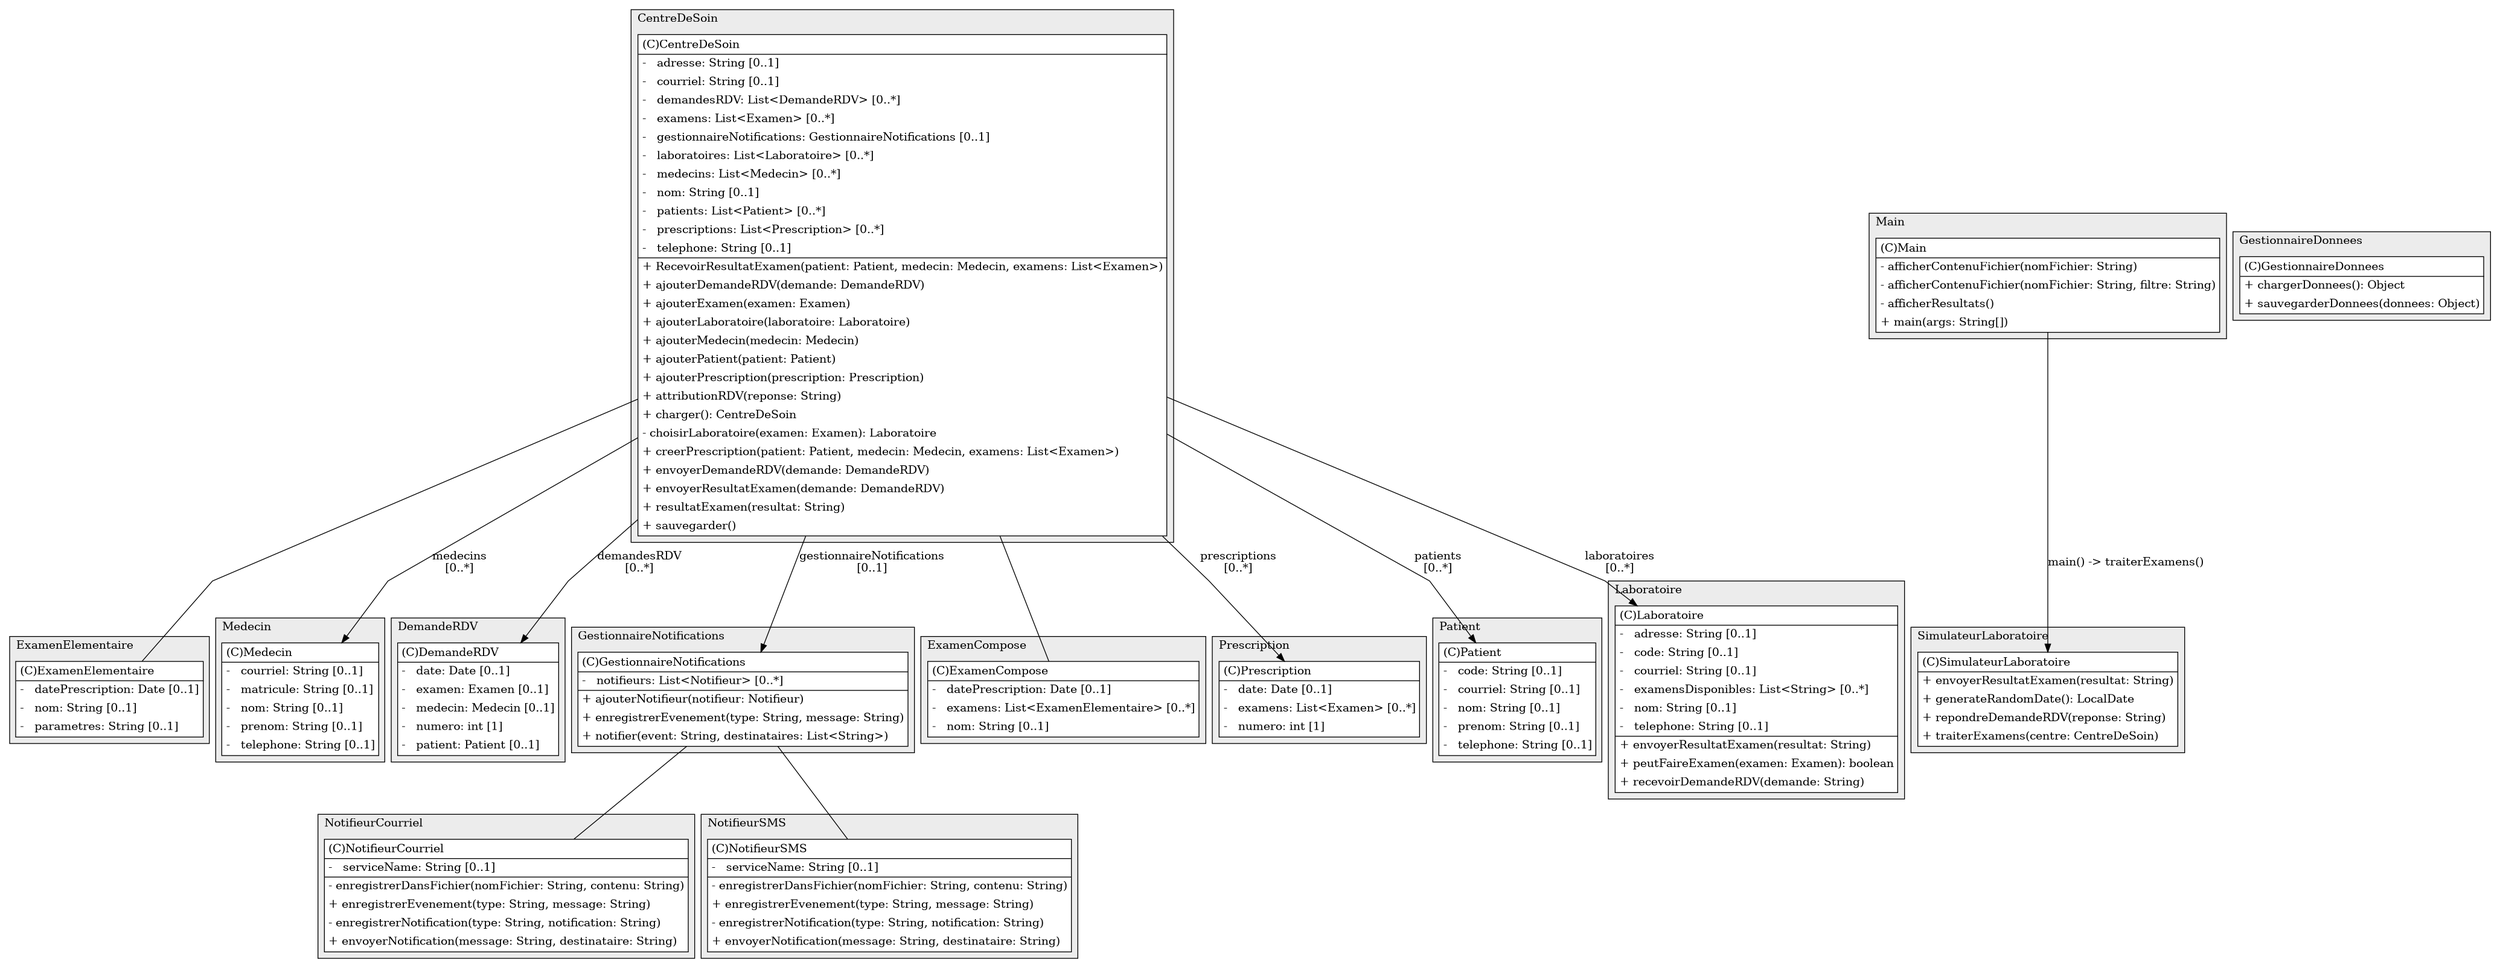 @startuml

/' diagram meta data start
config=StructureConfiguration;
{
  "projectClassification": {
    "searchMode": "OpenProject", // OpenProject, AllProjects
    "includedProjects": "",
    "pathEndKeywords": "*.impl",
    "isClientPath": "",
    "isClientName": "",
    "isTestPath": "",
    "isTestName": "",
    "isMappingPath": "",
    "isMappingName": "",
    "isDataAccessPath": "",
    "isDataAccessName": "",
    "isDataStructurePath": "",
    "isDataStructureName": "",
    "isInterfaceStructuresPath": "",
    "isInterfaceStructuresName": "",
    "isEntryPointPath": "",
    "isEntryPointName": "",
    "treatFinalFieldsAsMandatory": false
  },
  "graphRestriction": {
    "classPackageExcludeFilter": "",
    "classPackageIncludeFilter": "",
    "classNameExcludeFilter": "",
    "classNameIncludeFilter": "",
    "methodNameExcludeFilter": "",
    "methodNameIncludeFilter": "",
    "removeByInheritance": "", // inheritance/annotation based filtering is done in a second step
    "removeByAnnotation": "",
    "removeByClassPackage": "", // cleanup the graph after inheritance/annotation based filtering is done
    "removeByClassName": "",
    "cutMappings": false,
    "cutEnum": true,
    "cutTests": true,
    "cutClient": true,
    "cutDataAccess": true,
    "cutInterfaceStructures": true,
    "cutDataStructures": true,
    "cutGetterAndSetter": true,
    "cutConstructors": true
  },
  "graphTraversal": {
    "forwardDepth": 3,
    "backwardDepth": 3,
    "classPackageExcludeFilter": "",
    "classPackageIncludeFilter": "",
    "classNameExcludeFilter": "",
    "classNameIncludeFilter": "",
    "methodNameExcludeFilter": "",
    "methodNameIncludeFilter": "",
    "hideMappings": false,
    "hideDataStructures": false,
    "hidePrivateMethods": true,
    "hideInterfaceCalls": true, // indirection: implementation -> interface (is hidden) -> implementation
    "onlyShowApplicationEntryPoints": false, // root node is included
    "useMethodCallsForStructureDiagram": "ForwardOnly" // ForwardOnly, BothDirections, No
  },
  "details": {
    "aggregation": "GroupByClass", // ByClass, GroupByClass, None
    "showClassGenericTypes": true,
    "showMethods": true,
    "showMethodParameterNames": true,
    "showMethodParameterTypes": true,
    "showMethodReturnType": true,
    "showPackageLevels": 2,
    "showDetailedClassStructure": true
  },
  "rootClass": "Main",
  "extensionCallbackMethod": "" // qualified.class.name#methodName - signature: public static String method(String)
}
diagram meta data end '/



digraph g {
    rankdir="TB"
    splines=polyline
    

'nodes 
subgraph cluster_1168118672 { 
   	label=NotifieurCourriel
	labeljust=l
	fillcolor="#ececec"
	style=filled
   
   NotifieurCourriel1168118672[
	label=<<TABLE BORDER="1" CELLBORDER="0" CELLPADDING="4" CELLSPACING="0">
<TR><TD ALIGN="LEFT" >(C)NotifieurCourriel</TD></TR>
<HR/>
<TR><TD ALIGN="LEFT" >-   serviceName: String [0..1]</TD></TR>
<HR/>
<TR><TD ALIGN="LEFT" >- enregistrerDansFichier(nomFichier: String, contenu: String)</TD></TR>
<TR><TD ALIGN="LEFT" >+ enregistrerEvenement(type: String, message: String)</TD></TR>
<TR><TD ALIGN="LEFT" >- enregistrerNotification(type: String, notification: String)</TD></TR>
<TR><TD ALIGN="LEFT" >+ envoyerNotification(message: String, destinataire: String)</TD></TR>
</TABLE>>
	style=filled
	margin=0
	shape=plaintext
	fillcolor="#FFFFFF"
];
} 

subgraph cluster_1520686321 { 
   	label=ExamenElementaire
	labeljust=l
	fillcolor="#ececec"
	style=filled
   
   ExamenElementaire1520686321[
	label=<<TABLE BORDER="1" CELLBORDER="0" CELLPADDING="4" CELLSPACING="0">
<TR><TD ALIGN="LEFT" >(C)ExamenElementaire</TD></TR>
<HR/>
<TR><TD ALIGN="LEFT" >-   datePrescription: Date [0..1]</TD></TR>
<TR><TD ALIGN="LEFT" >-   nom: String [0..1]</TD></TR>
<TR><TD ALIGN="LEFT" >-   parametres: String [0..1]</TD></TR>
</TABLE>>
	style=filled
	margin=0
	shape=plaintext
	fillcolor="#FFFFFF"
];
} 

subgraph cluster_1689656849 { 
   	label=Medecin
	labeljust=l
	fillcolor="#ececec"
	style=filled
   
   Medecin1689656849[
	label=<<TABLE BORDER="1" CELLBORDER="0" CELLPADDING="4" CELLSPACING="0">
<TR><TD ALIGN="LEFT" >(C)Medecin</TD></TR>
<HR/>
<TR><TD ALIGN="LEFT" >-   courriel: String [0..1]</TD></TR>
<TR><TD ALIGN="LEFT" >-   matricule: String [0..1]</TD></TR>
<TR><TD ALIGN="LEFT" >-   nom: String [0..1]</TD></TR>
<TR><TD ALIGN="LEFT" >-   prenom: String [0..1]</TD></TR>
<TR><TD ALIGN="LEFT" >-   telephone: String [0..1]</TD></TR>
</TABLE>>
	style=filled
	margin=0
	shape=plaintext
	fillcolor="#FFFFFF"
];
} 

subgraph cluster_1778634442 { 
   	label=DemandeRDV
	labeljust=l
	fillcolor="#ececec"
	style=filled
   
   DemandeRDV1778634442[
	label=<<TABLE BORDER="1" CELLBORDER="0" CELLPADDING="4" CELLSPACING="0">
<TR><TD ALIGN="LEFT" >(C)DemandeRDV</TD></TR>
<HR/>
<TR><TD ALIGN="LEFT" >-   date: Date [0..1]</TD></TR>
<TR><TD ALIGN="LEFT" >-   examen: Examen [0..1]</TD></TR>
<TR><TD ALIGN="LEFT" >-   medecin: Medecin [0..1]</TD></TR>
<TR><TD ALIGN="LEFT" >-   numero: int [1]</TD></TR>
<TR><TD ALIGN="LEFT" >-   patient: Patient [0..1]</TD></TR>
</TABLE>>
	style=filled
	margin=0
	shape=plaintext
	fillcolor="#FFFFFF"
];
} 

subgraph cluster_2094708099 { 
   	label=CentreDeSoin
	labeljust=l
	fillcolor="#ececec"
	style=filled
   
   CentreDeSoin2094708099[
	label=<<TABLE BORDER="1" CELLBORDER="0" CELLPADDING="4" CELLSPACING="0">
<TR><TD ALIGN="LEFT" >(C)CentreDeSoin</TD></TR>
<HR/>
<TR><TD ALIGN="LEFT" >-   adresse: String [0..1]</TD></TR>
<TR><TD ALIGN="LEFT" >-   courriel: String [0..1]</TD></TR>
<TR><TD ALIGN="LEFT" >-   demandesRDV: List&lt;DemandeRDV&gt; [0..*]</TD></TR>
<TR><TD ALIGN="LEFT" >-   examens: List&lt;Examen&gt; [0..*]</TD></TR>
<TR><TD ALIGN="LEFT" >-   gestionnaireNotifications: GestionnaireNotifications [0..1]</TD></TR>
<TR><TD ALIGN="LEFT" >-   laboratoires: List&lt;Laboratoire&gt; [0..*]</TD></TR>
<TR><TD ALIGN="LEFT" >-   medecins: List&lt;Medecin&gt; [0..*]</TD></TR>
<TR><TD ALIGN="LEFT" >-   nom: String [0..1]</TD></TR>
<TR><TD ALIGN="LEFT" >-   patients: List&lt;Patient&gt; [0..*]</TD></TR>
<TR><TD ALIGN="LEFT" >-   prescriptions: List&lt;Prescription&gt; [0..*]</TD></TR>
<TR><TD ALIGN="LEFT" >-   telephone: String [0..1]</TD></TR>
<HR/>
<TR><TD ALIGN="LEFT" >+ RecevoirResultatExamen(patient: Patient, medecin: Medecin, examens: List&lt;Examen&gt;)</TD></TR>
<TR><TD ALIGN="LEFT" >+ ajouterDemandeRDV(demande: DemandeRDV)</TD></TR>
<TR><TD ALIGN="LEFT" >+ ajouterExamen(examen: Examen)</TD></TR>
<TR><TD ALIGN="LEFT" >+ ajouterLaboratoire(laboratoire: Laboratoire)</TD></TR>
<TR><TD ALIGN="LEFT" >+ ajouterMedecin(medecin: Medecin)</TD></TR>
<TR><TD ALIGN="LEFT" >+ ajouterPatient(patient: Patient)</TD></TR>
<TR><TD ALIGN="LEFT" >+ ajouterPrescription(prescription: Prescription)</TD></TR>
<TR><TD ALIGN="LEFT" >+ attributionRDV(reponse: String)</TD></TR>
<TR><TD ALIGN="LEFT" >+ charger(): CentreDeSoin</TD></TR>
<TR><TD ALIGN="LEFT" >- choisirLaboratoire(examen: Examen): Laboratoire</TD></TR>
<TR><TD ALIGN="LEFT" >+ creerPrescription(patient: Patient, medecin: Medecin, examens: List&lt;Examen&gt;)</TD></TR>
<TR><TD ALIGN="LEFT" >+ envoyerDemandeRDV(demande: DemandeRDV)</TD></TR>
<TR><TD ALIGN="LEFT" >+ envoyerResultatExamen(demande: DemandeRDV)</TD></TR>
<TR><TD ALIGN="LEFT" >+ resultatExamen(resultat: String)</TD></TR>
<TR><TD ALIGN="LEFT" >+ sauvegarder()</TD></TR>
</TABLE>>
	style=filled
	margin=0
	shape=plaintext
	fillcolor="#FFFFFF"
];
} 

subgraph cluster_2139992360 { 
   	label=GestionnaireNotifications
	labeljust=l
	fillcolor="#ececec"
	style=filled
   
   GestionnaireNotifications2139992360[
	label=<<TABLE BORDER="1" CELLBORDER="0" CELLPADDING="4" CELLSPACING="0">
<TR><TD ALIGN="LEFT" >(C)GestionnaireNotifications</TD></TR>
<HR/>
<TR><TD ALIGN="LEFT" >-   notifieurs: List&lt;Notifieur&gt; [0..*]</TD></TR>
<HR/>
<TR><TD ALIGN="LEFT" >+ ajouterNotifieur(notifieur: Notifieur)</TD></TR>
<TR><TD ALIGN="LEFT" >+ enregistrerEvenement(type: String, message: String)</TD></TR>
<TR><TD ALIGN="LEFT" >+ notifier(event: String, destinataires: List&lt;String&gt;)</TD></TR>
</TABLE>>
	style=filled
	margin=0
	shape=plaintext
	fillcolor="#FFFFFF"
];
} 

subgraph cluster_221942223 { 
   	label=SimulateurLaboratoire
	labeljust=l
	fillcolor="#ececec"
	style=filled
   
   SimulateurLaboratoire221942223[
	label=<<TABLE BORDER="1" CELLBORDER="0" CELLPADDING="4" CELLSPACING="0">
<TR><TD ALIGN="LEFT" >(C)SimulateurLaboratoire</TD></TR>
<HR/>
<TR><TD ALIGN="LEFT" >+ envoyerResultatExamen(resultat: String)</TD></TR>
<TR><TD ALIGN="LEFT" >+ generateRandomDate(): LocalDate</TD></TR>
<TR><TD ALIGN="LEFT" >+ repondreDemandeRDV(reponse: String)</TD></TR>
<TR><TD ALIGN="LEFT" >+ traiterExamens(centre: CentreDeSoin)</TD></TR>
</TABLE>>
	style=filled
	margin=0
	shape=plaintext
	fillcolor="#FFFFFF"
];
} 

subgraph cluster_2390489 { 
   	label=Main
	labeljust=l
	fillcolor="#ececec"
	style=filled
   
   Main2390489[
	label=<<TABLE BORDER="1" CELLBORDER="0" CELLPADDING="4" CELLSPACING="0">
<TR><TD ALIGN="LEFT" >(C)Main</TD></TR>
<HR/>
<TR><TD ALIGN="LEFT" >- afficherContenuFichier(nomFichier: String)</TD></TR>
<TR><TD ALIGN="LEFT" >- afficherContenuFichier(nomFichier: String, filtre: String)</TD></TR>
<TR><TD ALIGN="LEFT" >- afficherResultats()</TD></TR>
<TR><TD ALIGN="LEFT" >+ main(args: String[])</TD></TR>
</TABLE>>
	style=filled
	margin=0
	shape=plaintext
	fillcolor="#FFFFFF"
];
} 

subgraph cluster_250347688 { 
   	label=GestionnaireDonnees
	labeljust=l
	fillcolor="#ececec"
	style=filled
   
   GestionnaireDonnees250347688[
	label=<<TABLE BORDER="1" CELLBORDER="0" CELLPADDING="4" CELLSPACING="0">
<TR><TD ALIGN="LEFT" >(C)GestionnaireDonnees</TD></TR>
<HR/>
<TR><TD ALIGN="LEFT" >+ chargerDonnees(): Object</TD></TR>
<TR><TD ALIGN="LEFT" >+ sauvegarderDonnees(donnees: Object)</TD></TR>
</TABLE>>
	style=filled
	margin=0
	shape=plaintext
	fillcolor="#FFFFFF"
];
} 

subgraph cluster_270813002 { 
   	label=ExamenCompose
	labeljust=l
	fillcolor="#ececec"
	style=filled
   
   ExamenCompose270813002[
	label=<<TABLE BORDER="1" CELLBORDER="0" CELLPADDING="4" CELLSPACING="0">
<TR><TD ALIGN="LEFT" >(C)ExamenCompose</TD></TR>
<HR/>
<TR><TD ALIGN="LEFT" >-   datePrescription: Date [0..1]</TD></TR>
<TR><TD ALIGN="LEFT" >-   examens: List&lt;ExamenElementaire&gt; [0..*]</TD></TR>
<TR><TD ALIGN="LEFT" >-   nom: String [0..1]</TD></TR>
</TABLE>>
	style=filled
	margin=0
	shape=plaintext
	fillcolor="#FFFFFF"
];
} 

subgraph cluster_624621626 { 
   	label=Prescription
	labeljust=l
	fillcolor="#ececec"
	style=filled
   
   Prescription624621626[
	label=<<TABLE BORDER="1" CELLBORDER="0" CELLPADDING="4" CELLSPACING="0">
<TR><TD ALIGN="LEFT" >(C)Prescription</TD></TR>
<HR/>
<TR><TD ALIGN="LEFT" >-   date: Date [0..1]</TD></TR>
<TR><TD ALIGN="LEFT" >-   examens: List&lt;Examen&gt; [0..*]</TD></TR>
<TR><TD ALIGN="LEFT" >-   numero: int [1]</TD></TR>
</TABLE>>
	style=filled
	margin=0
	shape=plaintext
	fillcolor="#FFFFFF"
];
} 

subgraph cluster_835200208 { 
   	label=NotifieurSMS
	labeljust=l
	fillcolor="#ececec"
	style=filled
   
   NotifieurSMS835200208[
	label=<<TABLE BORDER="1" CELLBORDER="0" CELLPADDING="4" CELLSPACING="0">
<TR><TD ALIGN="LEFT" >(C)NotifieurSMS</TD></TR>
<HR/>
<TR><TD ALIGN="LEFT" >-   serviceName: String [0..1]</TD></TR>
<HR/>
<TR><TD ALIGN="LEFT" >- enregistrerDansFichier(nomFichier: String, contenu: String)</TD></TR>
<TR><TD ALIGN="LEFT" >+ enregistrerEvenement(type: String, message: String)</TD></TR>
<TR><TD ALIGN="LEFT" >- enregistrerNotification(type: String, notification: String)</TD></TR>
<TR><TD ALIGN="LEFT" >+ envoyerNotification(message: String, destinataire: String)</TD></TR>
</TABLE>>
	style=filled
	margin=0
	shape=plaintext
	fillcolor="#FFFFFF"
];
} 

subgraph cluster_873235173 { 
   	label=Patient
	labeljust=l
	fillcolor="#ececec"
	style=filled
   
   Patient873235173[
	label=<<TABLE BORDER="1" CELLBORDER="0" CELLPADDING="4" CELLSPACING="0">
<TR><TD ALIGN="LEFT" >(C)Patient</TD></TR>
<HR/>
<TR><TD ALIGN="LEFT" >-   code: String [0..1]</TD></TR>
<TR><TD ALIGN="LEFT" >-   courriel: String [0..1]</TD></TR>
<TR><TD ALIGN="LEFT" >-   nom: String [0..1]</TD></TR>
<TR><TD ALIGN="LEFT" >-   prenom: String [0..1]</TD></TR>
<TR><TD ALIGN="LEFT" >-   telephone: String [0..1]</TD></TR>
</TABLE>>
	style=filled
	margin=0
	shape=plaintext
	fillcolor="#FFFFFF"
];
} 

subgraph cluster_885978032 { 
   	label=Laboratoire
	labeljust=l
	fillcolor="#ececec"
	style=filled
   
   Laboratoire885978032[
	label=<<TABLE BORDER="1" CELLBORDER="0" CELLPADDING="4" CELLSPACING="0">
<TR><TD ALIGN="LEFT" >(C)Laboratoire</TD></TR>
<HR/>
<TR><TD ALIGN="LEFT" >-   adresse: String [0..1]</TD></TR>
<TR><TD ALIGN="LEFT" >-   code: String [0..1]</TD></TR>
<TR><TD ALIGN="LEFT" >-   courriel: String [0..1]</TD></TR>
<TR><TD ALIGN="LEFT" >-   examensDisponibles: List&lt;String&gt; [0..*]</TD></TR>
<TR><TD ALIGN="LEFT" >-   nom: String [0..1]</TD></TR>
<TR><TD ALIGN="LEFT" >-   telephone: String [0..1]</TD></TR>
<HR/>
<TR><TD ALIGN="LEFT" >+ envoyerResultatExamen(resultat: String)</TD></TR>
<TR><TD ALIGN="LEFT" >+ peutFaireExamen(examen: Examen): boolean</TD></TR>
<TR><TD ALIGN="LEFT" >+ recevoirDemandeRDV(demande: String)</TD></TR>
</TABLE>>
	style=filled
	margin=0
	shape=plaintext
	fillcolor="#FFFFFF"
];
} 

'edges    
CentreDeSoin2094708099 -> DemandeRDV1778634442[label="demandesRDV
[0..*]"];
CentreDeSoin2094708099 -> ExamenCompose270813002[arrowhead=none];
CentreDeSoin2094708099 -> ExamenElementaire1520686321[arrowhead=none];
CentreDeSoin2094708099 -> GestionnaireNotifications2139992360[label="gestionnaireNotifications
[0..1]"];
CentreDeSoin2094708099 -> Laboratoire885978032[label="laboratoires
[0..*]"];
CentreDeSoin2094708099 -> Medecin1689656849[label="medecins
[0..*]"];
CentreDeSoin2094708099 -> Patient873235173[label="patients
[0..*]"];
CentreDeSoin2094708099 -> Prescription624621626[label="prescriptions
[0..*]"];
GestionnaireNotifications2139992360 -> NotifieurCourriel1168118672[arrowhead=none];
GestionnaireNotifications2139992360 -> NotifieurSMS835200208[arrowhead=none];
Main2390489 -> SimulateurLaboratoire221942223[label="main() -> traiterExamens()"];
    
}
@enduml